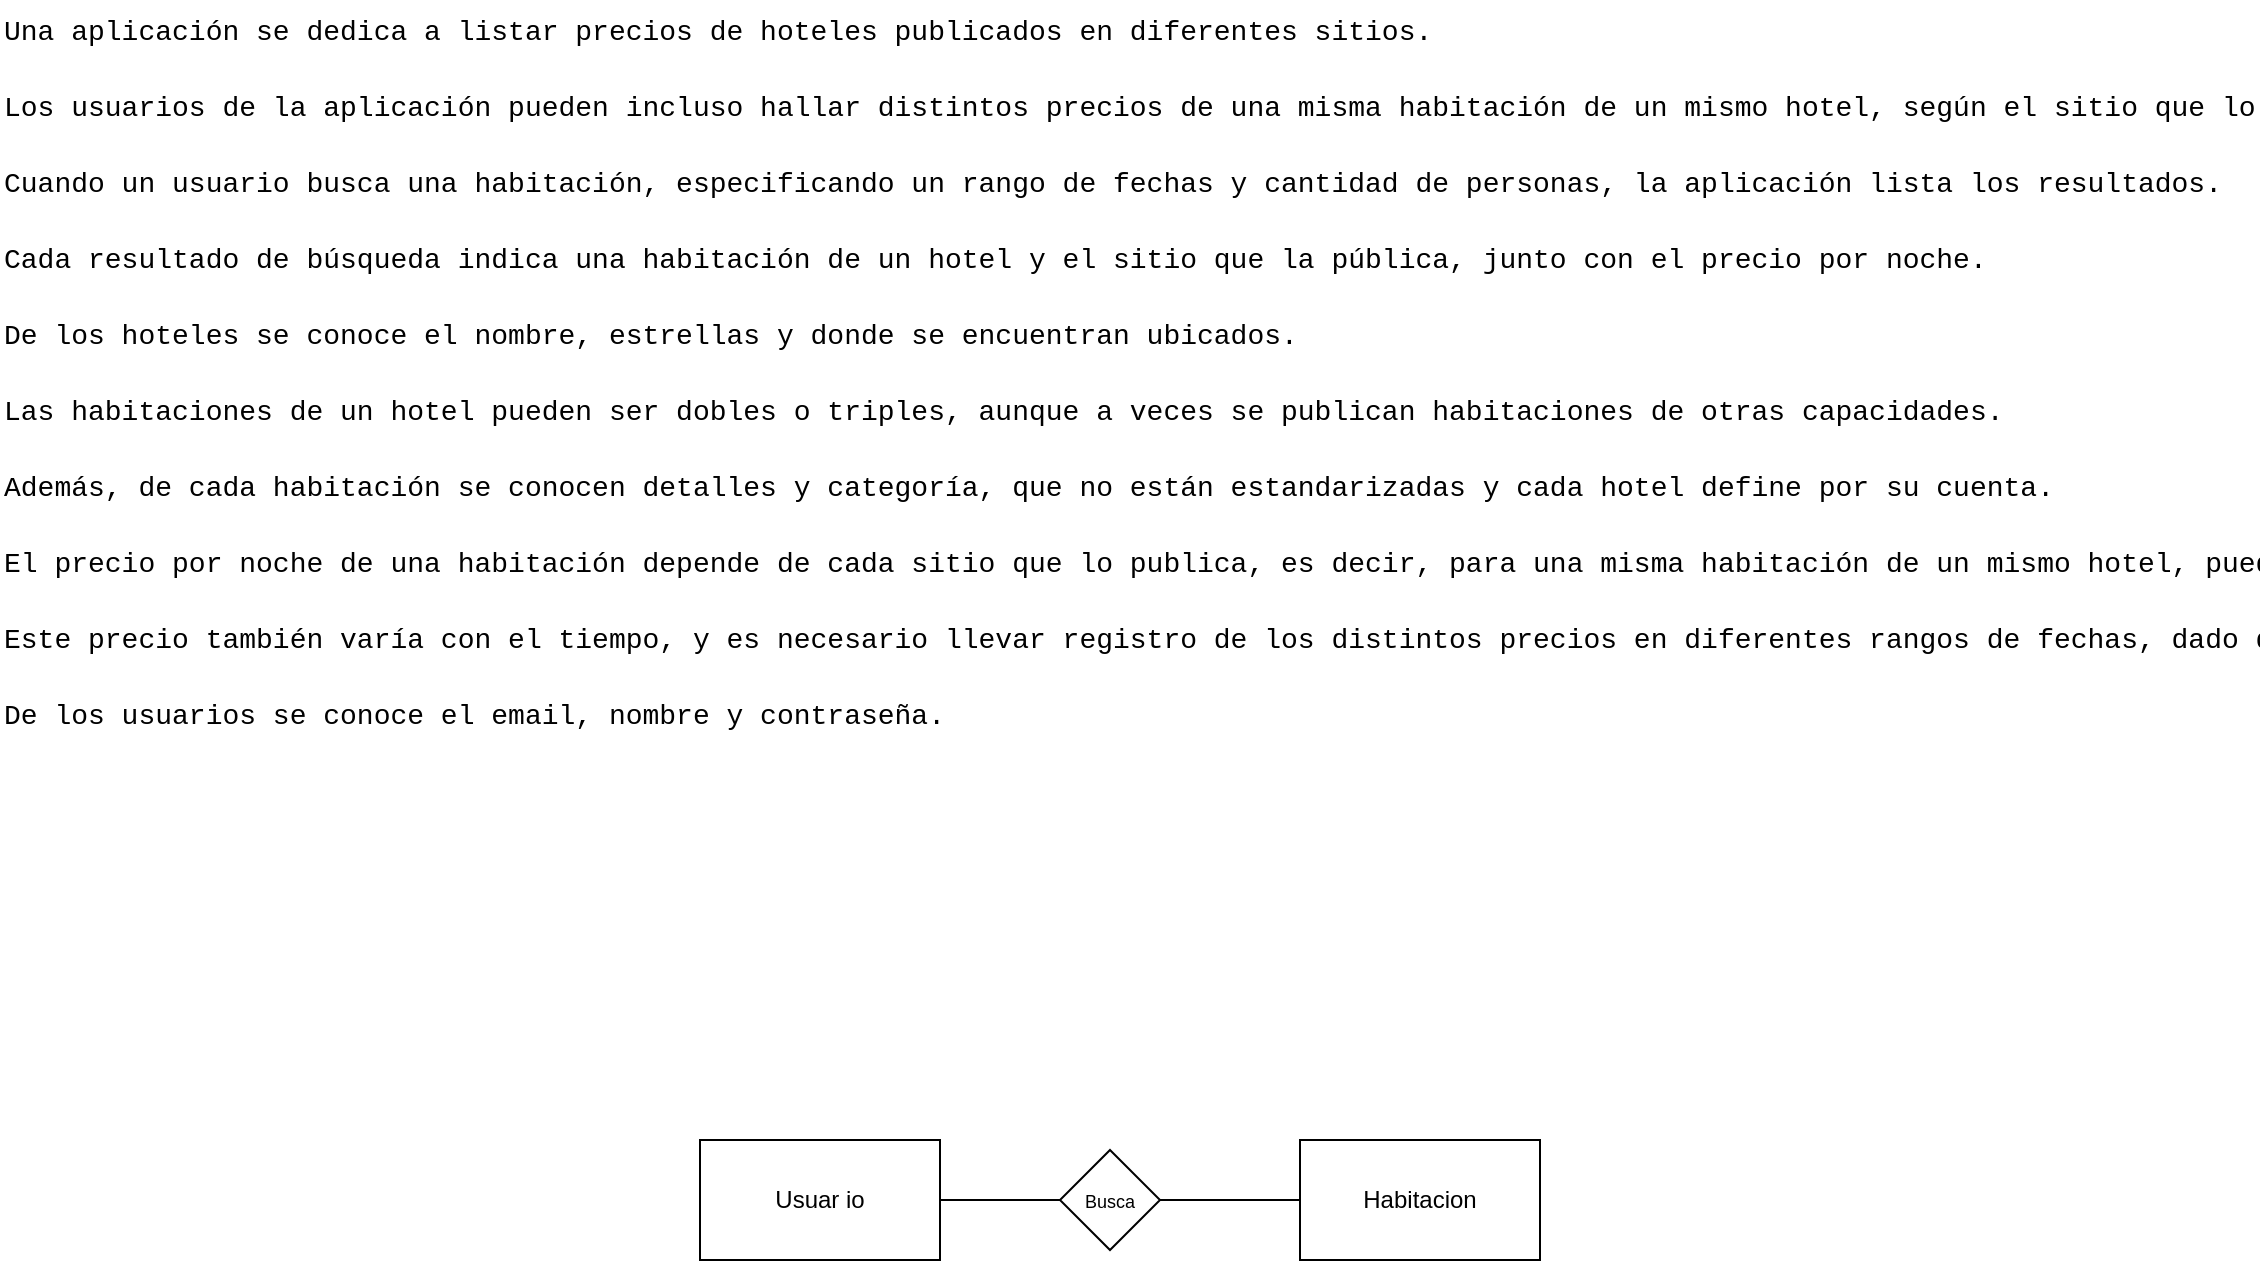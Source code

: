 <mxfile version="24.7.7">
  <diagram name="Page-1" id="oEoNsn6Kjmoo2HOGWea6">
    <mxGraphModel dx="2168" dy="1771" grid="1" gridSize="10" guides="1" tooltips="1" connect="1" arrows="1" fold="1" page="1" pageScale="1" pageWidth="850" pageHeight="1100" math="0" shadow="0">
      <root>
        <mxCell id="0" />
        <mxCell id="1" parent="0" />
        <mxCell id="f2ONLm10o4cYJ2UBlt0J-124" value="&lt;h1 style=&quot;margin-top: 0px;&quot;&gt;&lt;div style=&quot;font-family: Consolas, &amp;quot;Courier New&amp;quot;, monospace; font-weight: normal; font-size: 14px; line-height: 19px; white-space: pre;&quot;&gt;Una aplicación se dedica a listar precios de hoteles publicados en diferentes sitios. &lt;/div&gt;&lt;div style=&quot;font-family: Consolas, &amp;quot;Courier New&amp;quot;, monospace; font-weight: normal; font-size: 14px; line-height: 19px; white-space: pre;&quot;&gt;&lt;br&gt;&lt;/div&gt;&lt;div style=&quot;font-family: Consolas, &amp;quot;Courier New&amp;quot;, monospace; font-weight: normal; font-size: 14px; line-height: 19px; white-space: pre;&quot;&gt;Los usuarios de la aplicación pueden incluso hallar distintos precios de una misma habitación de un mismo hotel, según el sitio que lo publica.&lt;/div&gt;&lt;div style=&quot;font-family: Consolas, &amp;quot;Courier New&amp;quot;, monospace; font-weight: normal; font-size: 14px; line-height: 19px; white-space: pre;&quot;&gt;&lt;br&gt;&lt;/div&gt;&lt;div style=&quot;font-family: Consolas, &amp;quot;Courier New&amp;quot;, monospace; font-weight: normal; font-size: 14px; line-height: 19px; white-space: pre;&quot;&gt;Cuando un usuario busca una habitación, especificando un rango de fechas y cantidad de personas, la aplicación lista los resultados.&lt;/div&gt;&lt;div style=&quot;font-family: Consolas, &amp;quot;Courier New&amp;quot;, monospace; font-weight: normal; font-size: 14px; line-height: 19px; white-space: pre;&quot;&gt;&lt;br&gt;&lt;/div&gt;&lt;div style=&quot;font-family: Consolas, &amp;quot;Courier New&amp;quot;, monospace; font-weight: normal; font-size: 14px; line-height: 19px; white-space: pre;&quot;&gt;Cada resultado de búsqueda indica una habitación de un hotel y el sitio que la pública, junto con el precio por noche. &lt;/div&gt;&lt;div style=&quot;font-family: Consolas, &amp;quot;Courier New&amp;quot;, monospace; font-weight: normal; font-size: 14px; line-height: 19px; white-space: pre;&quot;&gt;&lt;br&gt;&lt;/div&gt;&lt;div style=&quot;font-family: Consolas, &amp;quot;Courier New&amp;quot;, monospace; font-weight: normal; font-size: 14px; line-height: 19px; white-space: pre;&quot;&gt;De los hoteles se conoce el nombre, estrellas y donde se encuentran ubicados. &lt;/div&gt;&lt;div style=&quot;font-family: Consolas, &amp;quot;Courier New&amp;quot;, monospace; font-weight: normal; font-size: 14px; line-height: 19px; white-space: pre;&quot;&gt;&lt;br&gt;&lt;/div&gt;&lt;div style=&quot;font-family: Consolas, &amp;quot;Courier New&amp;quot;, monospace; font-weight: normal; font-size: 14px; line-height: 19px; white-space: pre;&quot;&gt;Las habitaciones de un hotel pueden ser dobles o triples, aunque a veces se publican habitaciones de otras capacidades.&lt;/div&gt;&lt;div style=&quot;font-family: Consolas, &amp;quot;Courier New&amp;quot;, monospace; font-weight: normal; font-size: 14px; line-height: 19px; white-space: pre;&quot;&gt; &lt;/div&gt;&lt;div style=&quot;font-family: Consolas, &amp;quot;Courier New&amp;quot;, monospace; font-weight: normal; font-size: 14px; line-height: 19px; white-space: pre;&quot;&gt;Además, de cada habitación se conocen detalles y categoría, que no están estandarizadas y cada hotel define por su cuenta.&lt;/div&gt;&lt;div style=&quot;font-family: Consolas, &amp;quot;Courier New&amp;quot;, monospace; font-weight: normal; font-size: 14px; line-height: 19px; white-space: pre;&quot;&gt;&lt;br&gt;&lt;/div&gt;&lt;div style=&quot;font-family: Consolas, &amp;quot;Courier New&amp;quot;, monospace; font-weight: normal; font-size: 14px; line-height: 19px; white-space: pre;&quot;&gt;El precio por noche de una habitación depende de cada sitio que lo publica, es decir, para una misma habitación de un mismo hotel, pueden haber varios sitios que publican el precio por noche. `&lt;/div&gt;&lt;div style=&quot;font-family: Consolas, &amp;quot;Courier New&amp;quot;, monospace; font-weight: normal; font-size: 14px; line-height: 19px; white-space: pre;&quot;&gt;&lt;br&gt;&lt;/div&gt;&lt;div style=&quot;font-family: Consolas, &amp;quot;Courier New&amp;quot;, monospace; font-weight: normal; font-size: 14px; line-height: 19px; white-space: pre;&quot;&gt;Este precio también varía con el tiempo, y es necesario llevar registro de los distintos precios en diferentes rangos de fechas, dado que las posteriores búsquedas se realizan para fechas distintas. &lt;/div&gt;&lt;div style=&quot;font-family: Consolas, &amp;quot;Courier New&amp;quot;, monospace; font-weight: normal; font-size: 14px; line-height: 19px; white-space: pre;&quot;&gt;&lt;br&gt;&lt;/div&gt;&lt;div style=&quot;font-family: Consolas, &amp;quot;Courier New&amp;quot;, monospace; font-weight: normal; font-size: 14px; line-height: 19px; white-space: pre;&quot;&gt;De los usuarios se conoce el email, nombre y contraseña.&lt;/div&gt;&lt;/h1&gt;" style="text;html=1;whiteSpace=wrap;overflow=hidden;rounded=0;fillColor=none;" vertex="1" parent="1">
          <mxGeometry x="-690" y="-20" width="1130" height="370" as="geometry" />
        </mxCell>
        <mxCell id="f2ONLm10o4cYJ2UBlt0J-125" value="Usuar io" style="rounded=0;whiteSpace=wrap;html=1;" vertex="1" parent="1">
          <mxGeometry x="-340" y="550" width="120" height="60" as="geometry" />
        </mxCell>
        <mxCell id="f2ONLm10o4cYJ2UBlt0J-126" value="&lt;font style=&quot;font-size: 9px;&quot;&gt;Busca&lt;/font&gt;" style="rhombus;whiteSpace=wrap;html=1;" vertex="1" parent="1">
          <mxGeometry x="-160" y="555" width="50" height="50" as="geometry" />
        </mxCell>
        <mxCell id="f2ONLm10o4cYJ2UBlt0J-127" value="Habitacion" style="rounded=0;whiteSpace=wrap;html=1;" vertex="1" parent="1">
          <mxGeometry x="-40" y="550" width="120" height="60" as="geometry" />
        </mxCell>
        <mxCell id="f2ONLm10o4cYJ2UBlt0J-128" value="" style="endArrow=none;html=1;rounded=0;exitX=1;exitY=0.5;exitDx=0;exitDy=0;entryX=0;entryY=0.5;entryDx=0;entryDy=0;" edge="1" parent="1" source="f2ONLm10o4cYJ2UBlt0J-125" target="f2ONLm10o4cYJ2UBlt0J-126">
          <mxGeometry width="50" height="50" relative="1" as="geometry">
            <mxPoint x="-190" y="560" as="sourcePoint" />
            <mxPoint x="-140" y="510" as="targetPoint" />
          </mxGeometry>
        </mxCell>
        <mxCell id="f2ONLm10o4cYJ2UBlt0J-129" value="" style="endArrow=none;html=1;rounded=0;exitX=1;exitY=0.5;exitDx=0;exitDy=0;" edge="1" parent="1" source="f2ONLm10o4cYJ2UBlt0J-126" target="f2ONLm10o4cYJ2UBlt0J-127">
          <mxGeometry width="50" height="50" relative="1" as="geometry">
            <mxPoint x="-60" y="540" as="sourcePoint" />
            <mxPoint x="-10" y="490" as="targetPoint" />
          </mxGeometry>
        </mxCell>
      </root>
    </mxGraphModel>
  </diagram>
</mxfile>
